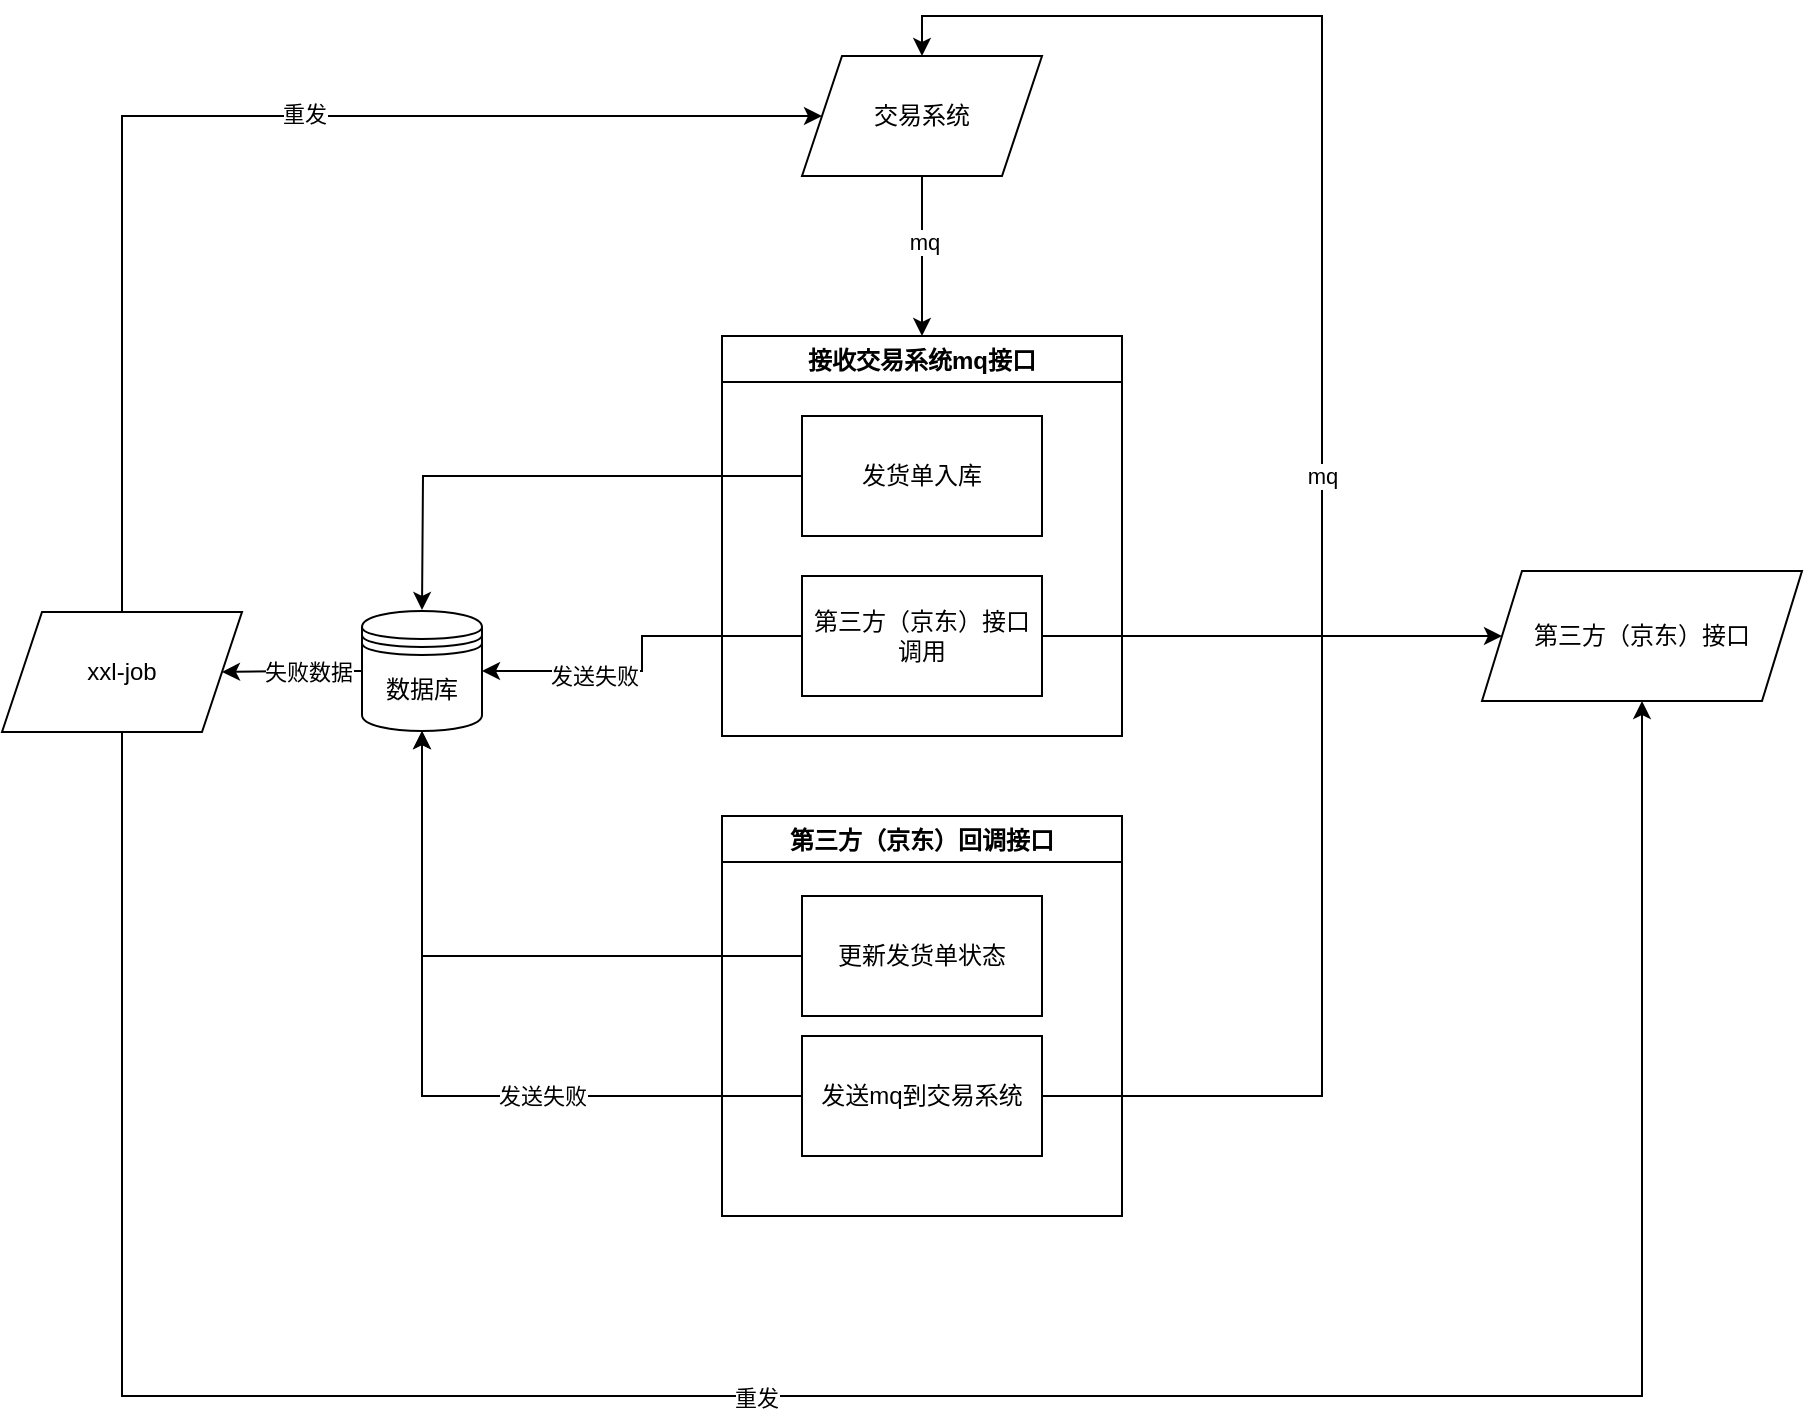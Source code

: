 <mxfile version="13.8.2" type="github">
  <diagram name="Page-1" id="74e2e168-ea6b-b213-b513-2b3c1d86103e">
    <mxGraphModel dx="1113" dy="688" grid="1" gridSize="10" guides="1" tooltips="1" connect="1" arrows="1" fold="1" page="1" pageScale="1" pageWidth="1100" pageHeight="850" background="#ffffff" math="0" shadow="0">
      <root>
        <mxCell id="0" />
        <mxCell id="1" parent="0" />
        <mxCell id="bDlpXfw5Zj30vENpwn_l-34" style="edgeStyle=orthogonalEdgeStyle;rounded=0;orthogonalLoop=1;jettySize=auto;html=1;exitX=0;exitY=0.5;exitDx=0;exitDy=0;" edge="1" parent="1" source="bDlpXfw5Zj30vENpwn_l-15">
          <mxGeometry relative="1" as="geometry">
            <mxPoint x="230" y="367" as="targetPoint" />
          </mxGeometry>
        </mxCell>
        <mxCell id="bDlpXfw5Zj30vENpwn_l-51" style="edgeStyle=orthogonalEdgeStyle;rounded=0;orthogonalLoop=1;jettySize=auto;html=1;exitX=0;exitY=0.5;exitDx=0;exitDy=0;entryX=1;entryY=0.5;entryDx=0;entryDy=0;" edge="1" parent="1" source="bDlpXfw5Zj30vENpwn_l-28" target="bDlpXfw5Zj30vENpwn_l-31">
          <mxGeometry relative="1" as="geometry" />
        </mxCell>
        <mxCell id="bDlpXfw5Zj30vENpwn_l-52" value="失败数据" style="edgeLabel;html=1;align=center;verticalAlign=middle;resizable=0;points=[];" vertex="1" connectable="0" parent="bDlpXfw5Zj30vENpwn_l-51">
          <mxGeometry x="-0.14" y="3" relative="1" as="geometry">
            <mxPoint x="3" y="-3" as="offset" />
          </mxGeometry>
        </mxCell>
        <mxCell id="bDlpXfw5Zj30vENpwn_l-28" value="数据库" style="shape=datastore;whiteSpace=wrap;html=1;" vertex="1" parent="1">
          <mxGeometry x="200" y="367.5" width="60" height="60" as="geometry" />
        </mxCell>
        <mxCell id="bDlpXfw5Zj30vENpwn_l-30" value="第三方（京东）接口" style="shape=parallelogram;perimeter=parallelogramPerimeter;whiteSpace=wrap;html=1;fixedSize=1;" vertex="1" parent="1">
          <mxGeometry x="760" y="347.5" width="160" height="65" as="geometry" />
        </mxCell>
        <mxCell id="bDlpXfw5Zj30vENpwn_l-47" style="edgeStyle=orthogonalEdgeStyle;rounded=0;orthogonalLoop=1;jettySize=auto;html=1;exitX=0.5;exitY=0;exitDx=0;exitDy=0;entryX=0;entryY=0.5;entryDx=0;entryDy=0;" edge="1" parent="1" source="bDlpXfw5Zj30vENpwn_l-31" target="bDlpXfw5Zj30vENpwn_l-32">
          <mxGeometry relative="1" as="geometry">
            <Array as="points">
              <mxPoint x="80" y="120" />
            </Array>
          </mxGeometry>
        </mxCell>
        <mxCell id="bDlpXfw5Zj30vENpwn_l-53" value="重发" style="edgeLabel;html=1;align=center;verticalAlign=middle;resizable=0;points=[];" vertex="1" connectable="0" parent="bDlpXfw5Zj30vENpwn_l-47">
          <mxGeometry x="-0.156" y="-86" relative="1" as="geometry">
            <mxPoint x="86" y="-87" as="offset" />
          </mxGeometry>
        </mxCell>
        <mxCell id="bDlpXfw5Zj30vENpwn_l-48" style="edgeStyle=orthogonalEdgeStyle;rounded=0;orthogonalLoop=1;jettySize=auto;html=1;exitX=0.5;exitY=1;exitDx=0;exitDy=0;entryX=0.5;entryY=1;entryDx=0;entryDy=0;" edge="1" parent="1" source="bDlpXfw5Zj30vENpwn_l-31" target="bDlpXfw5Zj30vENpwn_l-30">
          <mxGeometry relative="1" as="geometry">
            <Array as="points">
              <mxPoint x="80" y="760" />
              <mxPoint x="840" y="760" />
            </Array>
          </mxGeometry>
        </mxCell>
        <mxCell id="bDlpXfw5Zj30vENpwn_l-54" value="重发" style="edgeLabel;html=1;align=center;verticalAlign=middle;resizable=0;points=[];" vertex="1" connectable="0" parent="bDlpXfw5Zj30vENpwn_l-48">
          <mxGeometry x="-0.098" y="-1" relative="1" as="geometry">
            <mxPoint as="offset" />
          </mxGeometry>
        </mxCell>
        <mxCell id="bDlpXfw5Zj30vENpwn_l-31" value="xxl-job" style="shape=parallelogram;perimeter=parallelogramPerimeter;whiteSpace=wrap;html=1;fixedSize=1;" vertex="1" parent="1">
          <mxGeometry x="20" y="368" width="120" height="60" as="geometry" />
        </mxCell>
        <mxCell id="bDlpXfw5Zj30vENpwn_l-56" style="edgeStyle=orthogonalEdgeStyle;rounded=0;orthogonalLoop=1;jettySize=auto;html=1;exitX=0.5;exitY=1;exitDx=0;exitDy=0;entryX=0.5;entryY=0;entryDx=0;entryDy=0;" edge="1" parent="1" source="bDlpXfw5Zj30vENpwn_l-32" target="bDlpXfw5Zj30vENpwn_l-37">
          <mxGeometry relative="1" as="geometry" />
        </mxCell>
        <mxCell id="bDlpXfw5Zj30vENpwn_l-57" value="mq" style="edgeLabel;html=1;align=center;verticalAlign=middle;resizable=0;points=[];" vertex="1" connectable="0" parent="bDlpXfw5Zj30vENpwn_l-56">
          <mxGeometry x="-0.185" y="1" relative="1" as="geometry">
            <mxPoint as="offset" />
          </mxGeometry>
        </mxCell>
        <mxCell id="bDlpXfw5Zj30vENpwn_l-32" value="交易系统" style="shape=parallelogram;perimeter=parallelogramPerimeter;whiteSpace=wrap;html=1;fixedSize=1;" vertex="1" parent="1">
          <mxGeometry x="420" y="90" width="120" height="60" as="geometry" />
        </mxCell>
        <mxCell id="bDlpXfw5Zj30vENpwn_l-37" value="接收交易系统mq接口" style="swimlane;" vertex="1" parent="1">
          <mxGeometry x="380" y="230" width="200" height="200" as="geometry" />
        </mxCell>
        <mxCell id="bDlpXfw5Zj30vENpwn_l-15" value="发货单入库" style="rounded=0;whiteSpace=wrap;html=1;" vertex="1" parent="bDlpXfw5Zj30vENpwn_l-37">
          <mxGeometry x="40" y="40" width="120" height="60" as="geometry" />
        </mxCell>
        <mxCell id="bDlpXfw5Zj30vENpwn_l-17" value="第三方（京东）接口调用" style="rounded=0;whiteSpace=wrap;html=1;" vertex="1" parent="bDlpXfw5Zj30vENpwn_l-37">
          <mxGeometry x="40" y="120" width="120" height="60" as="geometry" />
        </mxCell>
        <mxCell id="bDlpXfw5Zj30vENpwn_l-38" value="第三方（京东）回调接口" style="swimlane;" vertex="1" parent="1">
          <mxGeometry x="380" y="470" width="200" height="200" as="geometry" />
        </mxCell>
        <mxCell id="bDlpXfw5Zj30vENpwn_l-22" value="更新发货单状态" style="rounded=0;whiteSpace=wrap;html=1;" vertex="1" parent="bDlpXfw5Zj30vENpwn_l-38">
          <mxGeometry x="40" y="40" width="120" height="60" as="geometry" />
        </mxCell>
        <mxCell id="bDlpXfw5Zj30vENpwn_l-23" value="发送mq到交易系统" style="rounded=0;whiteSpace=wrap;html=1;" vertex="1" parent="bDlpXfw5Zj30vENpwn_l-38">
          <mxGeometry x="40" y="110" width="120" height="60" as="geometry" />
        </mxCell>
        <mxCell id="bDlpXfw5Zj30vENpwn_l-39" style="edgeStyle=orthogonalEdgeStyle;rounded=0;orthogonalLoop=1;jettySize=auto;html=1;exitX=0;exitY=0.5;exitDx=0;exitDy=0;" edge="1" parent="1" source="bDlpXfw5Zj30vENpwn_l-22" target="bDlpXfw5Zj30vENpwn_l-28">
          <mxGeometry relative="1" as="geometry" />
        </mxCell>
        <mxCell id="bDlpXfw5Zj30vENpwn_l-40" style="edgeStyle=orthogonalEdgeStyle;rounded=0;orthogonalLoop=1;jettySize=auto;html=1;exitX=1;exitY=0.5;exitDx=0;exitDy=0;entryX=0;entryY=0.5;entryDx=0;entryDy=0;" edge="1" parent="1" source="bDlpXfw5Zj30vENpwn_l-17" target="bDlpXfw5Zj30vENpwn_l-30">
          <mxGeometry relative="1" as="geometry" />
        </mxCell>
        <mxCell id="bDlpXfw5Zj30vENpwn_l-42" value="mq" style="edgeStyle=orthogonalEdgeStyle;rounded=0;orthogonalLoop=1;jettySize=auto;html=1;exitX=1;exitY=0.5;exitDx=0;exitDy=0;entryX=0.5;entryY=0;entryDx=0;entryDy=0;" edge="1" parent="1" source="bDlpXfw5Zj30vENpwn_l-23" target="bDlpXfw5Zj30vENpwn_l-32">
          <mxGeometry relative="1" as="geometry">
            <mxPoint x="640" y="110" as="targetPoint" />
            <Array as="points">
              <mxPoint x="680" y="610" />
              <mxPoint x="680" y="70" />
              <mxPoint x="480" y="70" />
            </Array>
          </mxGeometry>
        </mxCell>
        <mxCell id="bDlpXfw5Zj30vENpwn_l-43" style="edgeStyle=orthogonalEdgeStyle;rounded=0;orthogonalLoop=1;jettySize=auto;html=1;exitX=0;exitY=0.5;exitDx=0;exitDy=0;entryX=0.5;entryY=1;entryDx=0;entryDy=0;" edge="1" parent="1" source="bDlpXfw5Zj30vENpwn_l-23" target="bDlpXfw5Zj30vENpwn_l-28">
          <mxGeometry relative="1" as="geometry" />
        </mxCell>
        <mxCell id="bDlpXfw5Zj30vENpwn_l-44" value="发送失败" style="edgeLabel;html=1;align=center;verticalAlign=middle;resizable=0;points=[];" vertex="1" connectable="0" parent="bDlpXfw5Zj30vENpwn_l-43">
          <mxGeometry x="-0.302" relative="1" as="geometry">
            <mxPoint as="offset" />
          </mxGeometry>
        </mxCell>
        <mxCell id="bDlpXfw5Zj30vENpwn_l-45" style="edgeStyle=orthogonalEdgeStyle;rounded=0;orthogonalLoop=1;jettySize=auto;html=1;exitX=0;exitY=0.5;exitDx=0;exitDy=0;entryX=1;entryY=0.5;entryDx=0;entryDy=0;" edge="1" parent="1" source="bDlpXfw5Zj30vENpwn_l-17" target="bDlpXfw5Zj30vENpwn_l-28">
          <mxGeometry relative="1" as="geometry" />
        </mxCell>
        <mxCell id="bDlpXfw5Zj30vENpwn_l-46" value="发送失败" style="edgeLabel;html=1;align=center;verticalAlign=middle;resizable=0;points=[];" vertex="1" connectable="0" parent="bDlpXfw5Zj30vENpwn_l-45">
          <mxGeometry x="0.369" y="2" relative="1" as="geometry">
            <mxPoint as="offset" />
          </mxGeometry>
        </mxCell>
      </root>
    </mxGraphModel>
  </diagram>
</mxfile>
